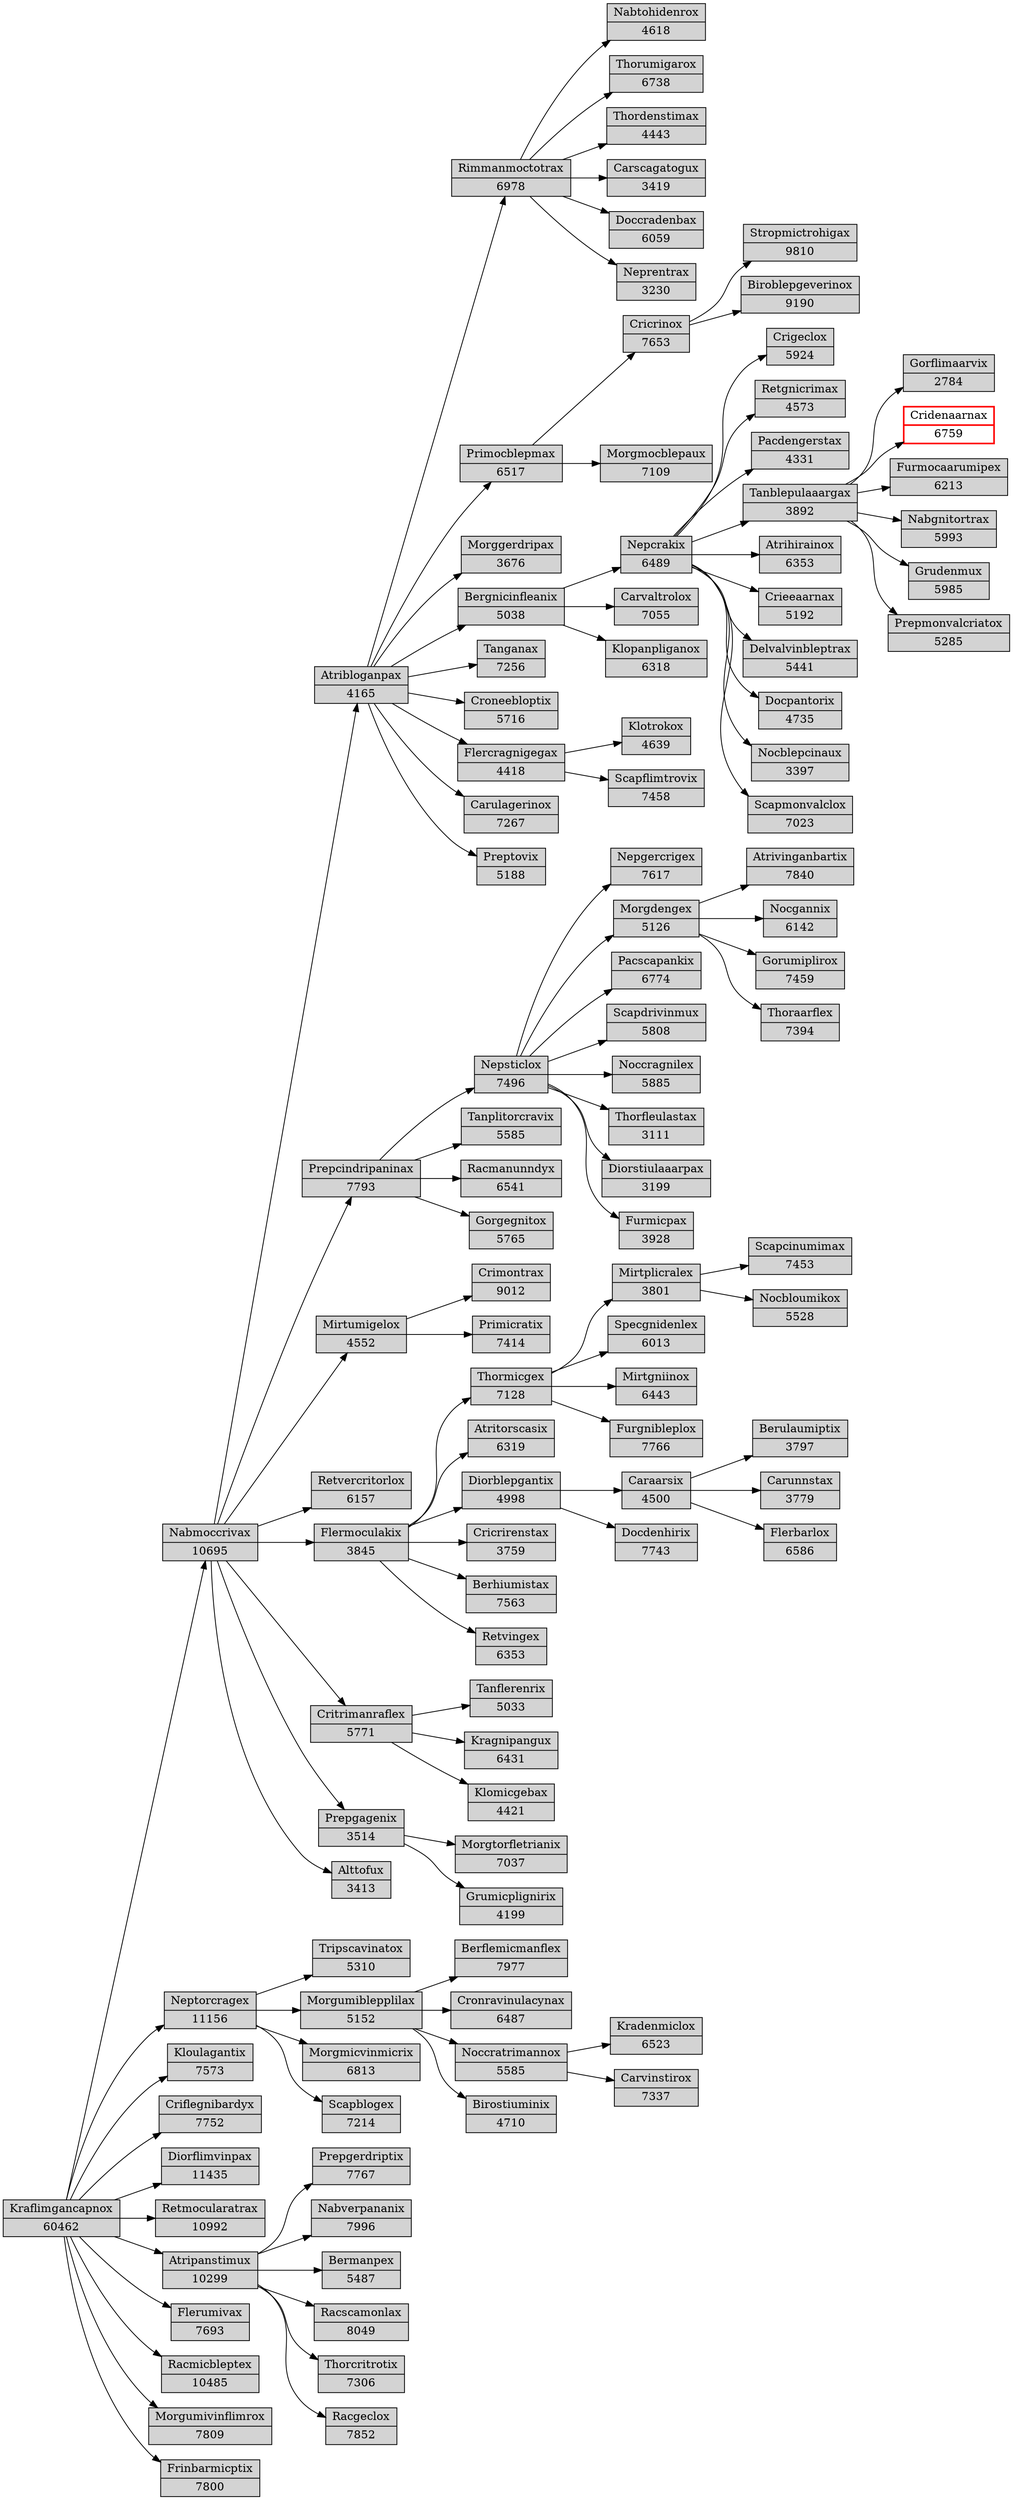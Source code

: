 digraph g { 
graph [rankdir=LR]
node [shape=record fillcolor=lightgrey style=filled]
  Kraflimgancapnox [label="Kraflimgancapnox|60462"]
  Nabmoccrivax [label="Nabmoccrivax|10695"]
  Atribloganpax [label="Atribloganpax|4165"]
  Rimmanmoctotrax [label="Rimmanmoctotrax|6978"]
  Nabtohidenrox [label="Nabtohidenrox|4618"]
  Thorumigarox [label="Thorumigarox|6738"]
  Thordenstimax [label="Thordenstimax|4443"]
  Carscagatogux [label="Carscagatogux|3419"]
  Doccradenbax [label="Doccradenbax|6059"]
  Neprentrax [label="Neprentrax|3230"]
  Primocblepmax [label="Primocblepmax|6517"]
  Cricrinox [label="Cricrinox|7653"]
  Stropmictrohigax [label="Stropmictrohigax|9810"]
  Biroblepgeverinox [label="Biroblepgeverinox|9190"]
  Morgmocblepaux [label="Morgmocblepaux|7109"]
  Morggerdripax [label="Morggerdripax|3676"]
  Bergnicinfleanix [label="Bergnicinfleanix|5038"]
  Nepcrakix [label="Nepcrakix|6489"]
  Crigeclox [label="Crigeclox|5924"]
  Retgnicrimax [label="Retgnicrimax|4573"]
  Pacdengerstax [label="Pacdengerstax|4331"]
  Tanblepulaaargax [label="Tanblepulaaargax|3892"]
  Gorflimaarvix [label="Gorflimaarvix|2784"]
  Cridenaarnax [label="Cridenaarnax|6759" color=red style=bold]
  Furmocaarumipex [label="Furmocaarumipex|6213"]
  Nabgnitortrax [label="Nabgnitortrax|5993"]
  Grudenmux [label="Grudenmux|5985"]
  Prepmonvalcriatox [label="Prepmonvalcriatox|5285"]
  Atrihirainox [label="Atrihirainox|6353"]
  Crieeaarnax [label="Crieeaarnax|5192"]
  Delvalvinbleptrax [label="Delvalvinbleptrax|5441"]
  Docpantorix [label="Docpantorix|4735"]
  Nocblepcinaux [label="Nocblepcinaux|3397"]
  Scapmonvalclox [label="Scapmonvalclox|7023"]
  Carvaltrolox [label="Carvaltrolox|7055"]
  Klopanpliganox [label="Klopanpliganox|6318"]
  Tanganax [label="Tanganax|7256"]
  Croneebloptix [label="Croneebloptix|5716"]
  Flercragnigegax [label="Flercragnigegax|4418"]
  Klotrokox [label="Klotrokox|4639"]
  Scapflimtrovix [label="Scapflimtrovix|7458"]
  Carulagerinox [label="Carulagerinox|7267"]
  Preptovix [label="Preptovix|5188"]
  Prepcindripaninax [label="Prepcindripaninax|7793"]
  Nepsticlox [label="Nepsticlox|7496"]
  Nepgercrigex [label="Nepgercrigex|7617"]
  Morgdengex [label="Morgdengex|5126"]
  Atrivinganbartix [label="Atrivinganbartix|7840"]
  Nocgannix [label="Nocgannix|6142"]
  Gorumiplirox [label="Gorumiplirox|7459"]
  Thoraarflex [label="Thoraarflex|7394"]
  Pacscapankix [label="Pacscapankix|6774"]
  Scapdrivinmux [label="Scapdrivinmux|5808"]
  Noccragnilex [label="Noccragnilex|5885"]
  Thorfleulastax [label="Thorfleulastax|3111"]
  Diorstiulaaarpax [label="Diorstiulaaarpax|3199"]
  Furmicpax [label="Furmicpax|3928"]
  Tanplitorcravix [label="Tanplitorcravix|5585"]
  Racmanunndyx [label="Racmanunndyx|6541"]
  Gorgegnitox [label="Gorgegnitox|5765"]
  Mirtumigelox [label="Mirtumigelox|4552"]
  Crimontrax [label="Crimontrax|9012"]
  Primicratix [label="Primicratix|7414"]
  Retvercritorlox [label="Retvercritorlox|6157"]
  Flermoculakix [label="Flermoculakix|3845"]
  Thormicgex [label="Thormicgex|7128"]
  Mirtplicralex [label="Mirtplicralex|3801"]
  Scapcinumimax [label="Scapcinumimax|7453"]
  Nocbloumikox [label="Nocbloumikox|5528"]
  Specgnidenlex [label="Specgnidenlex|6013"]
  Mirtgniinox [label="Mirtgniinox|6443"]
  Furgnibleplox [label="Furgnibleplox|7766"]
  Atritorscasix [label="Atritorscasix|6319"]
  Diorblepgantix [label="Diorblepgantix|4998"]
  Caraarsix [label="Caraarsix|4500"]
  Berulaumiptix [label="Berulaumiptix|3797"]
  Carunnstax [label="Carunnstax|3779"]
  Flerbarlox [label="Flerbarlox|6586"]
  Docdenhirix [label="Docdenhirix|7743"]
  Cricrirenstax [label="Cricrirenstax|3759"]
  Berhiumistax [label="Berhiumistax|7563"]
  Retvingex [label="Retvingex|6353"]
  Critrimanraflex [label="Critrimanraflex|5771"]
  Tanflerenrix [label="Tanflerenrix|5033"]
  Kragnipangux [label="Kragnipangux|6431"]
  Klomicgebax [label="Klomicgebax|4421"]
  Prepgagenix [label="Prepgagenix|3514"]
  Morgtorfletrianix [label="Morgtorfletrianix|7037"]
  Grumicplignirix [label="Grumicplignirix|4199"]
  Alttofux [label="Alttofux|3413"]
  Neptorcragex [label="Neptorcragex|11156"]
  Tripscavinatox [label="Tripscavinatox|5310"]
  Morgumiblepplilax [label="Morgumiblepplilax|5152"]
  Berflemicmanflex [label="Berflemicmanflex|7977"]
  Cronravinulacynax [label="Cronravinulacynax|6487"]
  Noccratrimannox [label="Noccratrimannox|5585"]
  Kradenmiclox [label="Kradenmiclox|6523"]
  Carvinstirox [label="Carvinstirox|7337"]
  Birostiuminix [label="Birostiuminix|4710"]
  Morgmicvinmicrix [label="Morgmicvinmicrix|6813"]
  Scapblogex [label="Scapblogex|7214"]
  Kloulagantix [label="Kloulagantix|7573"]
  Criflegnibardyx [label="Criflegnibardyx|7752"]
  Diorflimvinpax [label="Diorflimvinpax|11435"]
  Retmocularatrax [label="Retmocularatrax|10992"]
  Atripanstimux [label="Atripanstimux|10299"]
  Prepgerdriptix [label="Prepgerdriptix|7767"]
  Nabverpananix [label="Nabverpananix|7996"]
  Bermanpex [label="Bermanpex|5487"]
  Racscamonlax [label="Racscamonlax|8049"]
  Thorcritrotix [label="Thorcritrotix|7306"]
  Racgeclox [label="Racgeclox|7852"]
  Flerumivax [label="Flerumivax|7693"]
  Racmicbleptex [label="Racmicbleptex|10485"]
  Morgumivinflimrox [label="Morgumivinflimrox|7809"]
  Frinbarmicptix [label="Frinbarmicptix|7800"]
  Kraflimgancapnox -> Nabmoccrivax;
  Kraflimgancapnox -> Neptorcragex;
  Kraflimgancapnox -> Kloulagantix;
  Kraflimgancapnox -> Criflegnibardyx;
  Kraflimgancapnox -> Diorflimvinpax;
  Kraflimgancapnox -> Retmocularatrax;
  Kraflimgancapnox -> Atripanstimux;
  Kraflimgancapnox -> Flerumivax;
  Kraflimgancapnox -> Racmicbleptex;
  Kraflimgancapnox -> Morgumivinflimrox;
  Kraflimgancapnox -> Frinbarmicptix;
  Nabmoccrivax -> Atribloganpax;
  Nabmoccrivax -> Prepcindripaninax;
  Nabmoccrivax -> Mirtumigelox;
  Nabmoccrivax -> Retvercritorlox;
  Nabmoccrivax -> Flermoculakix;
  Nabmoccrivax -> Critrimanraflex;
  Nabmoccrivax -> Prepgagenix;
  Nabmoccrivax -> Alttofux;
  Atribloganpax -> Rimmanmoctotrax;
  Atribloganpax -> Primocblepmax;
  Atribloganpax -> Morggerdripax;
  Atribloganpax -> Bergnicinfleanix;
  Atribloganpax -> Tanganax;
  Atribloganpax -> Croneebloptix;
  Atribloganpax -> Flercragnigegax;
  Atribloganpax -> Carulagerinox;
  Atribloganpax -> Preptovix;
  Rimmanmoctotrax -> Nabtohidenrox;
  Rimmanmoctotrax -> Thorumigarox;
  Rimmanmoctotrax -> Thordenstimax;
  Rimmanmoctotrax -> Carscagatogux;
  Rimmanmoctotrax -> Doccradenbax;
  Rimmanmoctotrax -> Neprentrax;
  Primocblepmax -> Cricrinox;
  Primocblepmax -> Morgmocblepaux;
  Cricrinox -> Stropmictrohigax;
  Cricrinox -> Biroblepgeverinox;
  Bergnicinfleanix -> Nepcrakix;
  Bergnicinfleanix -> Carvaltrolox;
  Bergnicinfleanix -> Klopanpliganox;
  Nepcrakix -> Crigeclox;
  Nepcrakix -> Retgnicrimax;
  Nepcrakix -> Pacdengerstax;
  Nepcrakix -> Tanblepulaaargax;
  Nepcrakix -> Atrihirainox;
  Nepcrakix -> Crieeaarnax;
  Nepcrakix -> Delvalvinbleptrax;
  Nepcrakix -> Docpantorix;
  Nepcrakix -> Nocblepcinaux;
  Nepcrakix -> Scapmonvalclox;
  Tanblepulaaargax -> Gorflimaarvix;
  Tanblepulaaargax -> Cridenaarnax;
  Tanblepulaaargax -> Furmocaarumipex;
  Tanblepulaaargax -> Nabgnitortrax;
  Tanblepulaaargax -> Grudenmux;
  Tanblepulaaargax -> Prepmonvalcriatox;
  Flercragnigegax -> Klotrokox;
  Flercragnigegax -> Scapflimtrovix;
  Prepcindripaninax -> Nepsticlox;
  Prepcindripaninax -> Tanplitorcravix;
  Prepcindripaninax -> Racmanunndyx;
  Prepcindripaninax -> Gorgegnitox;
  Nepsticlox -> Nepgercrigex;
  Nepsticlox -> Morgdengex;
  Nepsticlox -> Pacscapankix;
  Nepsticlox -> Scapdrivinmux;
  Nepsticlox -> Noccragnilex;
  Nepsticlox -> Thorfleulastax;
  Nepsticlox -> Diorstiulaaarpax;
  Nepsticlox -> Furmicpax;
  Morgdengex -> Atrivinganbartix;
  Morgdengex -> Nocgannix;
  Morgdengex -> Gorumiplirox;
  Morgdengex -> Thoraarflex;
  Mirtumigelox -> Crimontrax;
  Mirtumigelox -> Primicratix;
  Flermoculakix -> Thormicgex;
  Flermoculakix -> Atritorscasix;
  Flermoculakix -> Diorblepgantix;
  Flermoculakix -> Cricrirenstax;
  Flermoculakix -> Berhiumistax;
  Flermoculakix -> Retvingex;
  Thormicgex -> Mirtplicralex;
  Thormicgex -> Specgnidenlex;
  Thormicgex -> Mirtgniinox;
  Thormicgex -> Furgnibleplox;
  Mirtplicralex -> Scapcinumimax;
  Mirtplicralex -> Nocbloumikox;
  Diorblepgantix -> Caraarsix;
  Diorblepgantix -> Docdenhirix;
  Caraarsix -> Berulaumiptix;
  Caraarsix -> Carunnstax;
  Caraarsix -> Flerbarlox;
  Critrimanraflex -> Tanflerenrix;
  Critrimanraflex -> Kragnipangux;
  Critrimanraflex -> Klomicgebax;
  Prepgagenix -> Morgtorfletrianix;
  Prepgagenix -> Grumicplignirix;
  Neptorcragex -> Tripscavinatox;
  Neptorcragex -> Morgumiblepplilax;
  Neptorcragex -> Morgmicvinmicrix;
  Neptorcragex -> Scapblogex;
  Morgumiblepplilax -> Berflemicmanflex;
  Morgumiblepplilax -> Cronravinulacynax;
  Morgumiblepplilax -> Noccratrimannox;
  Morgumiblepplilax -> Birostiuminix;
  Noccratrimannox -> Kradenmiclox;
  Noccratrimannox -> Carvinstirox;
  Atripanstimux -> Prepgerdriptix;
  Atripanstimux -> Nabverpananix;
  Atripanstimux -> Bermanpex;
  Atripanstimux -> Racscamonlax;
  Atripanstimux -> Thorcritrotix;
  Atripanstimux -> Racgeclox;
}